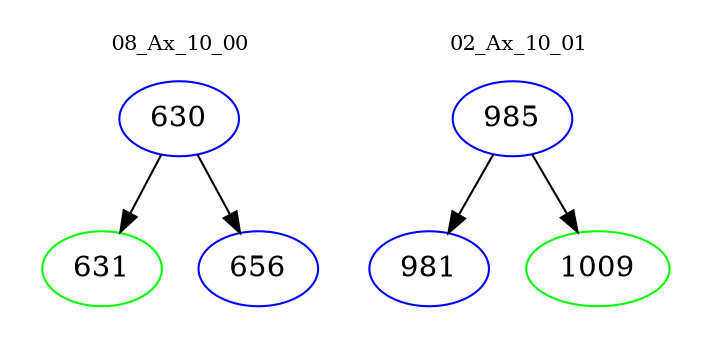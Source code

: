 digraph{
subgraph cluster_0 {
color = white
label = "08_Ax_10_00";
fontsize=10;
T0_630 [label="630", color="blue"]
T0_630 -> T0_631 [color="black"]
T0_631 [label="631", color="green"]
T0_630 -> T0_656 [color="black"]
T0_656 [label="656", color="blue"]
}
subgraph cluster_1 {
color = white
label = "02_Ax_10_01";
fontsize=10;
T1_985 [label="985", color="blue"]
T1_985 -> T1_981 [color="black"]
T1_981 [label="981", color="blue"]
T1_985 -> T1_1009 [color="black"]
T1_1009 [label="1009", color="green"]
}
}
